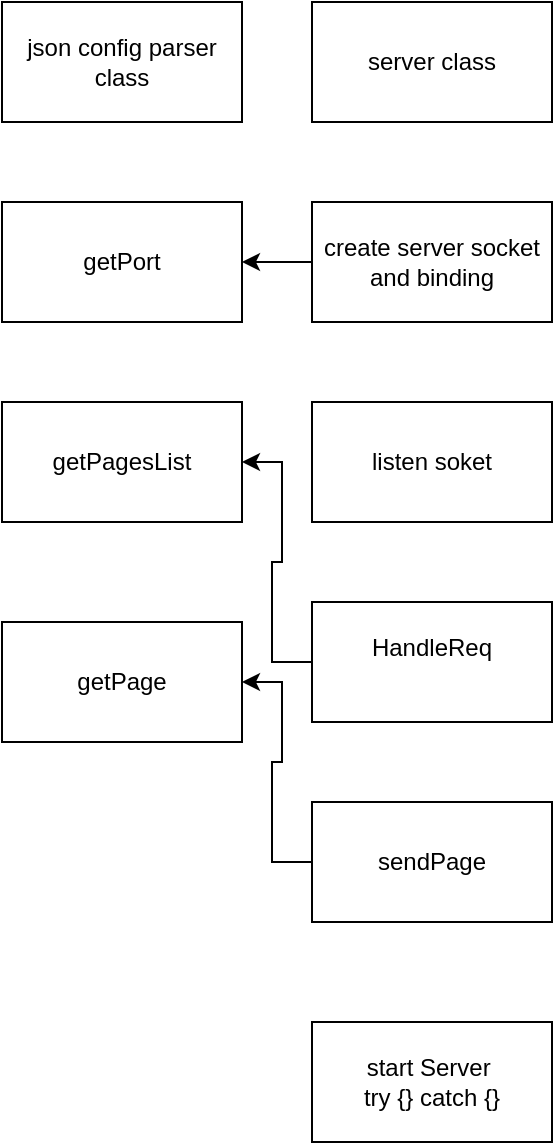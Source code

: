 <mxfile version="28.2.7">
  <diagram name="Page-1" id="-xBFrmKm_jZeMar3V_No">
    <mxGraphModel dx="607" dy="407" grid="1" gridSize="10" guides="1" tooltips="1" connect="1" arrows="1" fold="1" page="1" pageScale="1" pageWidth="850" pageHeight="1100" math="0" shadow="0">
      <root>
        <mxCell id="0" />
        <mxCell id="1" parent="0" />
        <mxCell id="OC8quV6QHte0U2SuTodg-5" value="json config parser class" style="rounded=0;whiteSpace=wrap;html=1;" vertex="1" parent="1">
          <mxGeometry x="150" y="370" width="120" height="60" as="geometry" />
        </mxCell>
        <mxCell id="OC8quV6QHte0U2SuTodg-6" value="&lt;font face=&quot;Helvetica&quot;&gt;server class&lt;/font&gt;" style="rounded=0;whiteSpace=wrap;html=1;" vertex="1" parent="1">
          <mxGeometry x="305" y="370" width="120" height="60" as="geometry" />
        </mxCell>
        <mxCell id="OC8quV6QHte0U2SuTodg-32" style="edgeStyle=orthogonalEdgeStyle;rounded=0;orthogonalLoop=1;jettySize=auto;html=1;entryX=1;entryY=0.5;entryDx=0;entryDy=0;" edge="1" parent="1" source="OC8quV6QHte0U2SuTodg-7" target="OC8quV6QHte0U2SuTodg-31">
          <mxGeometry relative="1" as="geometry" />
        </mxCell>
        <mxCell id="OC8quV6QHte0U2SuTodg-7" value="create server socket and binding" style="rounded=0;whiteSpace=wrap;html=1;" vertex="1" parent="1">
          <mxGeometry x="305" y="470" width="120" height="60" as="geometry" />
        </mxCell>
        <mxCell id="OC8quV6QHte0U2SuTodg-9" value="listen soket" style="rounded=0;whiteSpace=wrap;html=1;" vertex="1" parent="1">
          <mxGeometry x="305" y="570" width="120" height="60" as="geometry" />
        </mxCell>
        <mxCell id="OC8quV6QHte0U2SuTodg-34" style="edgeStyle=orthogonalEdgeStyle;rounded=0;orthogonalLoop=1;jettySize=auto;html=1;entryX=1;entryY=0.5;entryDx=0;entryDy=0;" edge="1" parent="1" source="OC8quV6QHte0U2SuTodg-10" target="OC8quV6QHte0U2SuTodg-33">
          <mxGeometry relative="1" as="geometry" />
        </mxCell>
        <mxCell id="OC8quV6QHte0U2SuTodg-10" value="HandleReq&lt;div&gt;&lt;br&gt;&lt;/div&gt;" style="rounded=0;whiteSpace=wrap;html=1;" vertex="1" parent="1">
          <mxGeometry x="305" y="670" width="120" height="60" as="geometry" />
        </mxCell>
        <mxCell id="OC8quV6QHte0U2SuTodg-31" value="getPort" style="rounded=0;whiteSpace=wrap;html=1;" vertex="1" parent="1">
          <mxGeometry x="150" y="470" width="120" height="60" as="geometry" />
        </mxCell>
        <mxCell id="OC8quV6QHte0U2SuTodg-33" value="getPagesList" style="rounded=0;whiteSpace=wrap;html=1;" vertex="1" parent="1">
          <mxGeometry x="150" y="570" width="120" height="60" as="geometry" />
        </mxCell>
        <mxCell id="OC8quV6QHte0U2SuTodg-37" style="edgeStyle=orthogonalEdgeStyle;rounded=0;orthogonalLoop=1;jettySize=auto;html=1;entryX=1;entryY=0.5;entryDx=0;entryDy=0;" edge="1" parent="1" source="OC8quV6QHte0U2SuTodg-35" target="OC8quV6QHte0U2SuTodg-36">
          <mxGeometry relative="1" as="geometry" />
        </mxCell>
        <mxCell id="OC8quV6QHte0U2SuTodg-35" value="sendPage" style="rounded=0;whiteSpace=wrap;html=1;" vertex="1" parent="1">
          <mxGeometry x="305" y="770" width="120" height="60" as="geometry" />
        </mxCell>
        <mxCell id="OC8quV6QHte0U2SuTodg-36" value="getPage" style="rounded=0;whiteSpace=wrap;html=1;" vertex="1" parent="1">
          <mxGeometry x="150" y="680" width="120" height="60" as="geometry" />
        </mxCell>
        <mxCell id="OC8quV6QHte0U2SuTodg-38" value="start Server&amp;nbsp;&lt;div&gt;try {} catch {}&lt;/div&gt;" style="rounded=0;whiteSpace=wrap;html=1;" vertex="1" parent="1">
          <mxGeometry x="305" y="880" width="120" height="60" as="geometry" />
        </mxCell>
      </root>
    </mxGraphModel>
  </diagram>
</mxfile>
